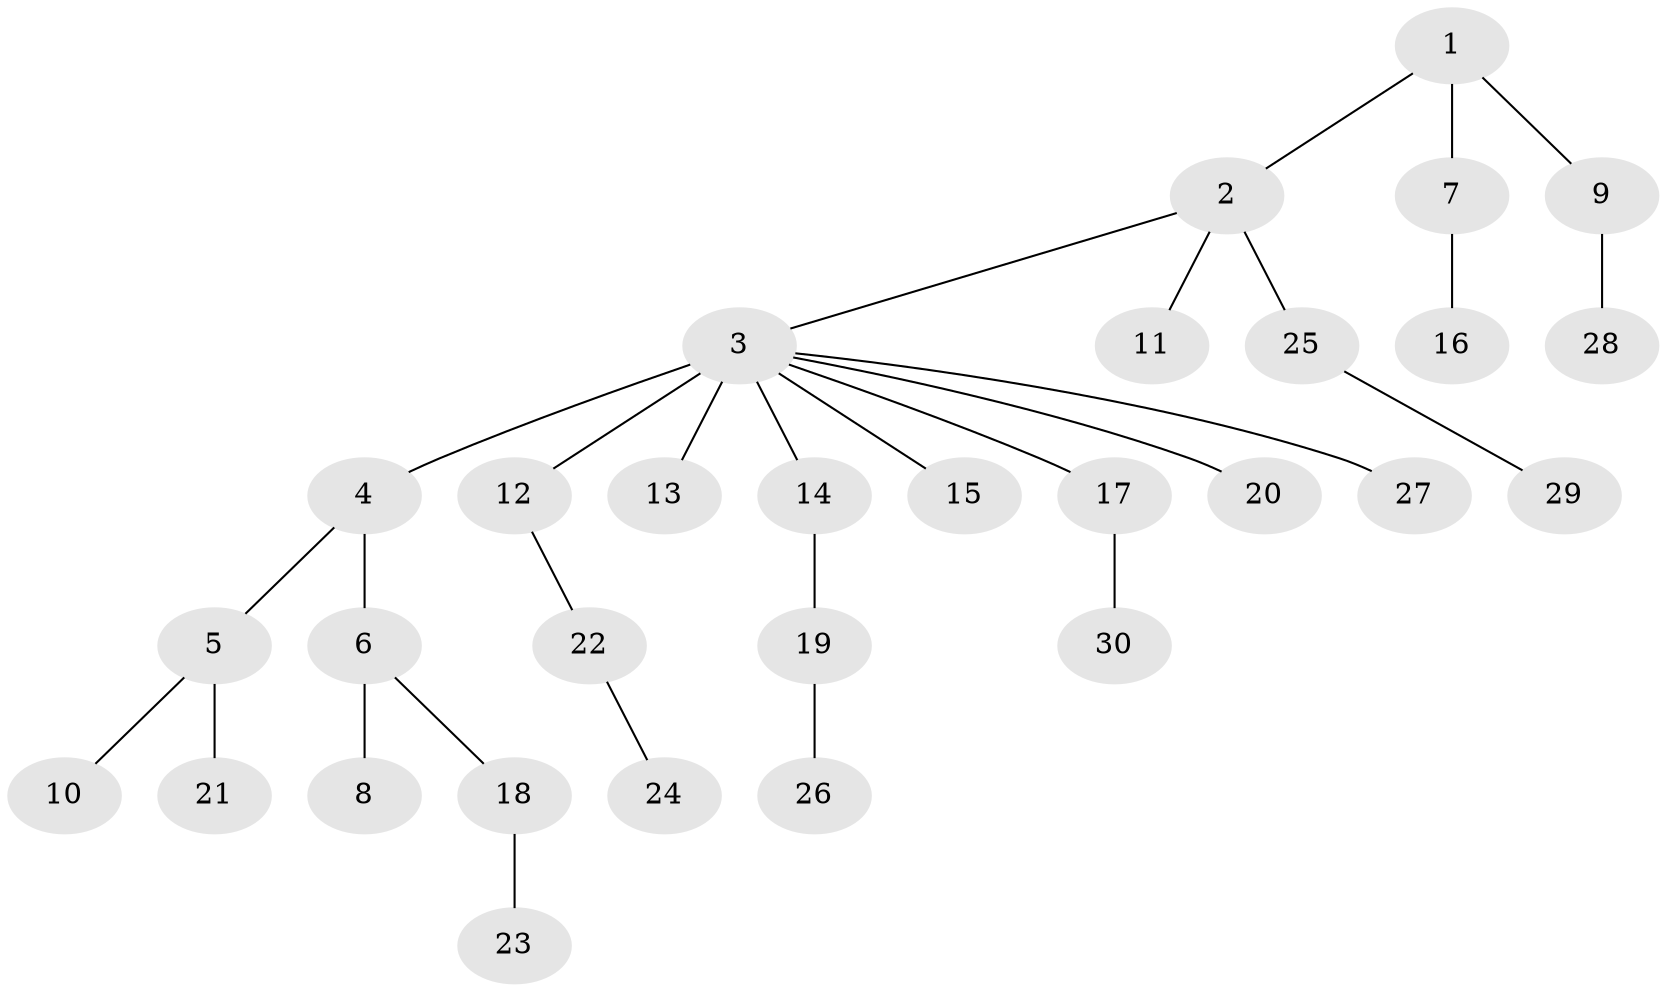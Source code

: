 // original degree distribution, {4: 0.05172413793103448, 5: 0.05172413793103448, 3: 0.13793103448275862, 1: 0.5172413793103449, 7: 0.017241379310344827, 2: 0.22413793103448276}
// Generated by graph-tools (version 1.1) at 2025/36/03/09/25 02:36:28]
// undirected, 30 vertices, 29 edges
graph export_dot {
graph [start="1"]
  node [color=gray90,style=filled];
  1;
  2;
  3;
  4;
  5;
  6;
  7;
  8;
  9;
  10;
  11;
  12;
  13;
  14;
  15;
  16;
  17;
  18;
  19;
  20;
  21;
  22;
  23;
  24;
  25;
  26;
  27;
  28;
  29;
  30;
  1 -- 2 [weight=1.0];
  1 -- 7 [weight=1.0];
  1 -- 9 [weight=1.0];
  2 -- 3 [weight=1.0];
  2 -- 11 [weight=1.0];
  2 -- 25 [weight=1.0];
  3 -- 4 [weight=4.0];
  3 -- 12 [weight=1.0];
  3 -- 13 [weight=1.0];
  3 -- 14 [weight=1.0];
  3 -- 15 [weight=1.0];
  3 -- 17 [weight=1.0];
  3 -- 20 [weight=1.0];
  3 -- 27 [weight=1.0];
  4 -- 5 [weight=1.0];
  4 -- 6 [weight=1.0];
  5 -- 10 [weight=1.0];
  5 -- 21 [weight=1.0];
  6 -- 8 [weight=2.0];
  6 -- 18 [weight=1.0];
  7 -- 16 [weight=1.0];
  9 -- 28 [weight=1.0];
  12 -- 22 [weight=1.0];
  14 -- 19 [weight=1.0];
  17 -- 30 [weight=1.0];
  18 -- 23 [weight=3.0];
  19 -- 26 [weight=1.0];
  22 -- 24 [weight=1.0];
  25 -- 29 [weight=1.0];
}
